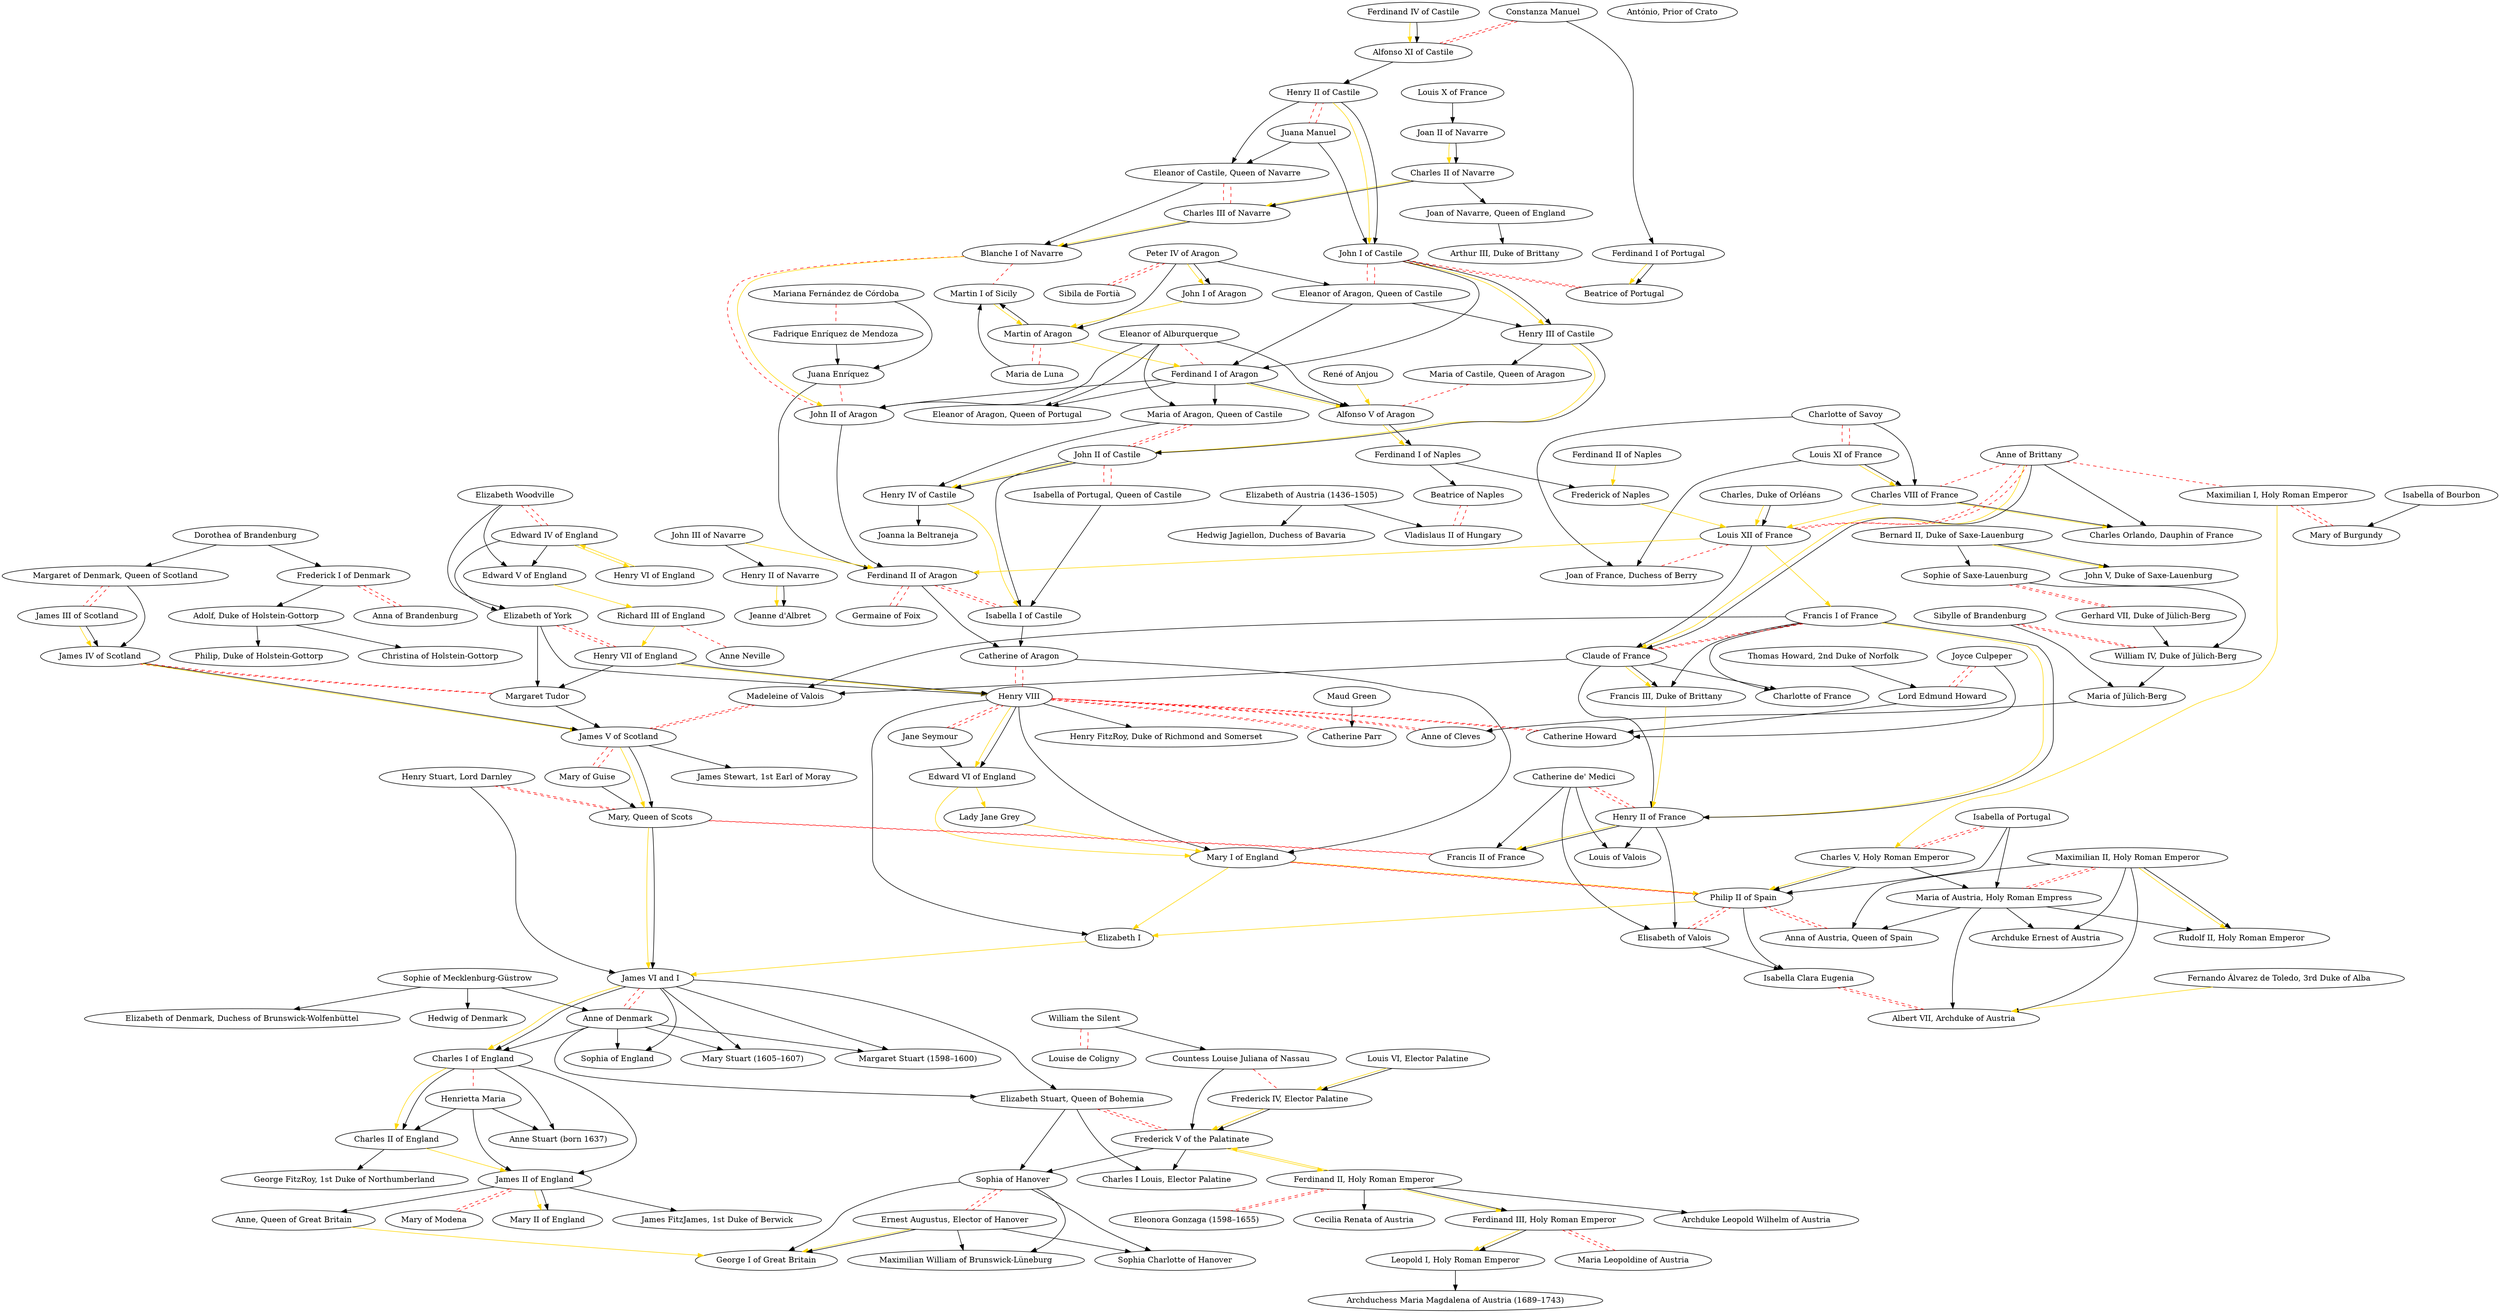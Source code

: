// The Round Table
digraph {
	"/wiki/Mary_I_of_England" [label="Mary I of England"]
	"/wiki/Elizabeth_I" [label="Elizabeth I"]
	"/wiki/John_II_of_Aragon" [label="John II of Aragon"]
	"/wiki/Henry_VIII" [label="Henry VIII"]
	"/wiki/Maria_of_Jülich-Berg" [label="Maria of Jülich-Berg"]
	"/wiki/Edward_VI_of_England" [label="Edward VI of England"]
	"/wiki/Joanna_la_Beltraneja" [label="Joanna la Beltraneja"]
	"/wiki/Sibylle_of_Brandenburg" [label="Sibylle of Brandenburg"]
	"/wiki/Sophie_of_Saxe-Lauenburg" [label="Sophie of Saxe-Lauenburg"]
	"/wiki/Charles_II_of_Navarre" [label="Charles II of Navarre"]
	"/wiki/Charles_VIII_of_France" [label="Charles VIII of France"]
	"/wiki/Mariana_Fernández_de_Córdoba" [label="Mariana Fernández de Córdoba"]
	"/wiki/Isabella_of_Portugal,_Queen_of_Castile" [label="Isabella of Portugal, Queen of Castile"]
	"/wiki/Ernest_Augustus,_Elector_of_Hanover" [label="Ernest Augustus, Elector of Hanover"]
	"/wiki/Elizabeth_Stuart,_Queen_of_Bohemia" [label="Elizabeth Stuart, Queen of Bohemia"]
	"/wiki/Martin_I_of_Sicily" [label="Martin I of Sicily"]
	"/wiki/Maximilian_II,_Holy_Roman_Emperor" [label="Maximilian II, Holy Roman Emperor"]
	"/wiki/Charles,_Duke_of_Orléans" [label="Charles, Duke of Orléans"]
	"/wiki/Elizabeth_Woodville" [label="Elizabeth Woodville"]
	"/wiki/Frederick_IV,_Elector_Palatine" [label="Frederick IV, Elector Palatine"]
	"/wiki/Germaine_of_Foix" [label="Germaine of Foix"]
	"/wiki/Henrietta_Maria" [label="Henrietta Maria"]
	"/wiki/Christina_of_Holstein-Gottorp" [label="Christina of Holstein-Gottorp"]
	"/wiki/Mary_II_of_England" [label="Mary II of England"]
	"/wiki/Constanza_Manuel" [label="Constanza Manuel"]
	"/wiki/Isabella_I_of_Castile" [label="Isabella I of Castile"]
	"/wiki/Dorothea_of_Brandenburg" [label="Dorothea of Brandenburg"]
	"/wiki/Gerhard_VII,_Duke_of_Jülich-Berg" [label="Gerhard VII, Duke of Jülich-Berg"]
	"/wiki/Charles_I_Louis,_Elector_Palatine" [label="Charles I Louis, Elector Palatine"]
	"/wiki/Charles_II_of_England" [label="Charles II of England"]
	"/wiki/Louis_VI,_Elector_Palatine" [label="Louis VI, Elector Palatine"]
	"/wiki/Charlotte_of_France" [label="Charlotte of France"]
	"/wiki/Thomas_Howard,_2nd_Duke_of_Norfolk" [label="Thomas Howard, 2nd Duke of Norfolk"]
	"/wiki/Catherine_Howard" [label="Catherine Howard"]
	"/wiki/Isabella_of_Portugal" [label="Isabella of Portugal"]
	"/wiki/John_I_of_Aragon" [label="John I of Aragon"]
	"/wiki/Joyce_Culpeper" [label="Joyce Culpeper"]
	"/wiki/Edward_V_of_England" [label="Edward V of England"]
	"/wiki/Cecilia_Renata_of_Austria" [label="Cecilia Renata of Austria"]
	"/wiki/Juana_Manuel" [label="Juana Manuel"]
	"/wiki/James_IV_of_Scotland" [label="James IV of Scotland"]
	"/wiki/George_FitzRoy,_1st_Duke_of_Northumberland" [label="George FitzRoy, 1st Duke of Northumberland"]
	"/wiki/James_VI_and_I" [label="James VI and I"]
	"/wiki/Philip,_Duke_of_Holstein-Gottorp" [label="Philip, Duke of Holstein-Gottorp"]
	"/wiki/Catherine_de'_Medici" [label="Catherine de' Medici"]
	"/wiki/Francis_I_of_France" [label="Francis I of France"]
	"/wiki/Countess_Louise_Juliana_of_Nassau" [label="Countess Louise Juliana of Nassau"]
	"/wiki/Henry_III_of_Castile" [label="Henry III of Castile"]
	"/wiki/Charles_Orlando,_Dauphin_of_France" [label="Charles Orlando, Dauphin of France"]
	"/wiki/George_I_of_Great_Britain" [label="George I of Great Britain"]
	"/wiki/Anne_of_Brittany" [label="Anne of Brittany"]
	"/wiki/Charlotte_of_Savoy" [label="Charlotte of Savoy"]
	"/wiki/Mary_of_Modena" [label="Mary of Modena"]
	"/wiki/Isabella_of_Bourbon" [label="Isabella of Bourbon"]
	"/wiki/William_the_Silent" [label="William the Silent"]
	"/wiki/René_of_Anjou" [label="René of Anjou"]
	"/wiki/Elizabeth_of_York" [label="Elizabeth of York"]
	"/wiki/Catherine_of_Aragon" [label="Catherine of Aragon"]
	"/wiki/James_FitzJames,_1st_Duke_of_Berwick" [label="James FitzJames, 1st Duke of Berwick"]
	"/wiki/Leopold_I,_Holy_Roman_Emperor" [label="Leopold I, Holy Roman Emperor"]
	"/wiki/Jeanne_d'Albret" [label="Jeanne d'Albret"]
	"/wiki/Hedwig_Jagiellon,_Duchess_of_Bavaria" [label="Hedwig Jagiellon, Duchess of Bavaria"]
	"/wiki/Sophia_of_England" [label="Sophia of England"]
	"/wiki/Elizabeth_of_Denmark,_Duchess_of_Brunswick-Wolfenbüttel" [label="Elizabeth of Denmark, Duchess of Brunswick-Wolfenbüttel"]
	"/wiki/Henry_IV_of_Castile" [label="Henry IV of Castile"]
	"/wiki/Edward_IV_of_England" [label="Edward IV of England"]
	"/wiki/James_II_of_England" [label="James II of England"]
	"/wiki/John_I_of_Castile" [label="John I of Castile"]
	"/wiki/Albert_VII,_Archduke_of_Austria" [label="Albert VII, Archduke of Austria"]
	"/wiki/Joan_II_of_Navarre" [label="Joan II of Navarre"]
	"/wiki/Frederick_I_of_Denmark" [label="Frederick I of Denmark"]
	"/wiki/Henry_FitzRoy,_Duke_of_Richmond_and_Somerset" [label="Henry FitzRoy, Duke of Richmond and Somerset"]
	"/wiki/Eleanor_of_Aragon,_Queen_of_Castile" [label="Eleanor of Aragon, Queen of Castile"]
	"/wiki/Anne_Neville" [label="Anne Neville"]
	"/wiki/Anne_of_Cleves" [label="Anne of Cleves"]
	"/wiki/Maximilian_William_of_Brunswick-Lüneburg" [label="Maximilian William of Brunswick-Lüneburg"]
	"/wiki/Maximilian_I,_Holy_Roman_Emperor" [label="Maximilian I, Holy Roman Emperor"]
	"/wiki/Henry_Stuart,_Lord_Darnley" [label="Henry Stuart, Lord Darnley"]
	"/wiki/Sophia_Charlotte_of_Hanover" [label="Sophia Charlotte of Hanover"]
	"/wiki/Sophie_of_Mecklenburg-Güstrow" [label="Sophie of Mecklenburg-Güstrow"]
	"/wiki/John_II_of_Castile" [label="John II of Castile"]
	"/wiki/Maria_of_Aragon,_Queen_of_Castile" [label="Maria of Aragon, Queen of Castile"]
	"/wiki/Louis_of_Valois" [label="Louis of Valois"]
	"/wiki/Archduke_Ernest_of_Austria" [label="Archduke Ernest of Austria"]
	"/wiki/Eleanor_of_Aragon,_Queen_of_Portugal" [label="Eleanor of Aragon, Queen of Portugal"]
	"/wiki/Joan_of_Navarre,_Queen_of_England" [label="Joan of Navarre, Queen of England"]
	"/wiki/Isabella_Clara_Eugenia" [label="Isabella Clara Eugenia"]
	"/wiki/Charles_V,_Holy_Roman_Emperor" [label="Charles V, Holy Roman Emperor"]
	"/wiki/Henry_II_of_France" [label="Henry II of France"]
	"/wiki/Juana_Enríquez" [label="Juana Enríquez"]
	"/wiki/Frederick_V_of_the_Palatinate" [label="Frederick V of the Palatinate"]
	"/wiki/James_Stewart,_1st_Earl_of_Moray" [label="James Stewart, 1st Earl of Moray"]
	"/wiki/Charles_III_of_Navarre" [label="Charles III of Navarre"]
	"/wiki/Mary_Stuart_(1605–1607)" [label="Mary Stuart (1605–1607)"]
	"/wiki/John_V,_Duke_of_Saxe-Lauenburg" [label="John V, Duke of Saxe-Lauenburg"]
	"/wiki/Bernard_II,_Duke_of_Saxe-Lauenburg" [label="Bernard II, Duke of Saxe-Lauenburg"]
	"/wiki/Madeleine_of_Valois" [label="Madeleine of Valois"]
	"/wiki/Catherine_Parr" [label="Catherine Parr"]
	"/wiki/Alfonso_V_of_Aragon" [label="Alfonso V of Aragon"]
	"/wiki/Martin_of_Aragon" [label="Martin of Aragon"]
	"/wiki/Margaret_Tudor" [label="Margaret Tudor"]
	"/wiki/Francis_II_of_France" [label="Francis II of France"]
	"/wiki/Elizabeth_of_Austria_(1436–1505)" [label="Elizabeth of Austria (1436–1505)"]
	"/wiki/Maria_of_Austria,_Holy_Roman_Empress" [label="Maria of Austria, Holy Roman Empress"]
	"/wiki/Frederick_of_Naples" [label="Frederick of Naples"]
	"/wiki/Ferdinand_II_of_Aragon" [label="Ferdinand II of Aragon"]
	"/wiki/Ferdinand_I_of_Naples" [label="Ferdinand I of Naples"]
	"/wiki/Mary,_Queen_of_Scots" [label="Mary, Queen of Scots"]
	"/wiki/Henry_VII_of_England" [label="Henry VII of England"]
	"/wiki/Blanche_I_of_Navarre" [label="Blanche I of Navarre"]
	"/wiki/António,_Prior_of_Crato" [label="António, Prior of Crato"]
	"/wiki/Mary_of_Burgundy" [label="Mary of Burgundy"]
	"/wiki/Maria_de_Luna" [label="Maria de Luna"]
	"/wiki/Fernando_Álvarez_de_Toledo,_3rd_Duke_of_Alba" [label="Fernando Álvarez de Toledo, 3rd Duke of Alba"]
	"/wiki/Margaret_of_Denmark,_Queen_of_Scotland" [label="Margaret of Denmark, Queen of Scotland"]
	"/wiki/Beatrice_of_Naples" [label="Beatrice of Naples"]
	"/wiki/Eleanor_of_Castile,_Queen_of_Navarre" [label="Eleanor of Castile, Queen of Navarre"]
	"/wiki/Peter_IV_of_Aragon" [label="Peter IV of Aragon"]
	"/wiki/Jane_Seymour" [label="Jane Seymour"]
	"/wiki/Alfonso_XI_of_Castile" [label="Alfonso XI of Castile"]
	"/wiki/Anne_Stuart_(born_1637)" [label="Anne Stuart (born 1637)"]
	"/wiki/Louis_XI_of_France" [label="Louis XI of France"]
	"/wiki/Ferdinand_III,_Holy_Roman_Emperor" [label="Ferdinand III, Holy Roman Emperor"]
	"/wiki/Henry_II_of_Navarre" [label="Henry II of Navarre"]
	"/wiki/Beatrice_of_Portugal" [label="Beatrice of Portugal"]
	"/wiki/Anne,_Queen_of_Great_Britain" [label="Anne, Queen of Great Britain"]
	"/wiki/Adolf,_Duke_of_Holstein-Gottorp" [label="Adolf, Duke of Holstein-Gottorp"]
	"/wiki/Maria_of_Castile,_Queen_of_Aragon" [label="Maria of Castile, Queen of Aragon"]
	"/wiki/Margaret_Stuart_(1598–1600)" [label="Margaret Stuart (1598–1600)"]
	"/wiki/Arthur_III,_Duke_of_Brittany" [label="Arthur III, Duke of Brittany"]
	"/wiki/Charles_I_of_England" [label="Charles I of England"]
	"/wiki/Eleonora_Gonzaga_(1598–1655)" [label="Eleonora Gonzaga (1598–1655)"]
	"/wiki/Hedwig_of_Denmark" [label="Hedwig of Denmark"]
	"/wiki/Elisabeth_of_Valois" [label="Elisabeth of Valois"]
	"/wiki/Richard_III_of_England" [label="Richard III of England"]
	"/wiki/Henry_VI_of_England" [label="Henry VI of England"]
	"/wiki/Anna_of_Austria,_Queen_of_Spain" [label="Anna of Austria, Queen of Spain"]
	"/wiki/Archduke_Leopold_Wilhelm_of_Austria" [label="Archduke Leopold Wilhelm of Austria"]
	"/wiki/Philip_II_of_Spain" [label="Philip II of Spain"]
	"/wiki/Anna_of_Brandenburg" [label="Anna of Brandenburg"]
	"/wiki/Sibila_de_Fortià" [label="Sibila de Fortià"]
	"/wiki/Louis_XII_of_France" [label="Louis XII of France"]
	"/wiki/Ferdinand_IV_of_Castile" [label="Ferdinand IV of Castile"]
	"/wiki/Ferdinand_I_of_Portugal" [label="Ferdinand I of Portugal"]
	"/wiki/Maria_Leopoldine_of_Austria" [label="Maria Leopoldine of Austria"]
	"/wiki/Archduchess_Maria_Magdalena_of_Austria_(1689–1743)" [label="Archduchess Maria Magdalena of Austria (1689–1743)"]
	"/wiki/Louise_de_Coligny" [label="Louise de Coligny"]
	"/wiki/Rudolf_II,_Holy_Roman_Emperor" [label="Rudolf II, Holy Roman Emperor"]
	"/wiki/Maud_Green" [label="Maud Green"]
	"/wiki/Joan_of_France,_Duchess_of_Berry" [label="Joan of France, Duchess of Berry"]
	"/wiki/Ferdinand_I_of_Aragon" [label="Ferdinand I of Aragon"]
	"/wiki/Lord_Edmund_Howard" [label="Lord Edmund Howard"]
	"/wiki/James_V_of_Scotland" [label="James V of Scotland"]
	"/wiki/Mary_of_Guise" [label="Mary of Guise"]
	"/wiki/Ferdinand_II_of_Naples" [label="Ferdinand II of Naples"]
	"/wiki/Lady_Jane_Grey" [label="Lady Jane Grey"]
	"/wiki/James_III_of_Scotland" [label="James III of Scotland"]
	"/wiki/Henry_II_of_Castile" [label="Henry II of Castile"]
	"/wiki/William_IV,_Duke_of_Jülich-Berg" [label="William IV, Duke of Jülich-Berg"]
	"/wiki/Louis_X_of_France" [label="Louis X of France"]
	"/wiki/Sophia_of_Hanover" [label="Sophia of Hanover"]
	"/wiki/Anne_of_Denmark" [label="Anne of Denmark"]
	"/wiki/Claude_of_France" [label="Claude of France"]
	"/wiki/Ferdinand_II,_Holy_Roman_Emperor" [label="Ferdinand II, Holy Roman Emperor"]
	"/wiki/Eleanor_of_Alburquerque" [label="Eleanor of Alburquerque"]
	"/wiki/Vladislaus_II_of_Hungary" [label="Vladislaus II of Hungary"]
	"/wiki/Fadrique_Enríquez_de_Mendoza" [label="Fadrique Enríquez de Mendoza"]
	"/wiki/Francis_III,_Duke_of_Brittany" [label="Francis III, Duke of Brittany"]
	"/wiki/John_III_of_Navarre" [label="John III of Navarre"]
	"/wiki/Francis_II_of_France" -> "/wiki/Mary,_Queen_of_Scots" [arrowhead=none color=red style=dashed]
	"/wiki/Beatrice_of_Naples" -> "/wiki/Vladislaus_II_of_Hungary" [arrowhead=none color=red style=dashed]
	"/wiki/Isabella_of_Portugal" -> "/wiki/Charles_V,_Holy_Roman_Emperor" [arrowhead=none color=red style=dashed]
	"/wiki/Isabella_Clara_Eugenia" -> "/wiki/Albert_VII,_Archduke_of_Austria" [arrowhead=none color=red style=dashed]
	"/wiki/James_V_of_Scotland" -> "/wiki/Madeleine_of_Valois" [arrowhead=none color=red style=dashed]
	"/wiki/Elizabeth_of_York" -> "/wiki/Henry_VII_of_England" [arrowhead=none color=red style=dashed]
	"/wiki/Louis_XI_of_France" -> "/wiki/Charlotte_of_Savoy" [arrowhead=none color=red style=dashed]
	"/wiki/Mary_of_Burgundy" -> "/wiki/Maximilian_I,_Holy_Roman_Emperor" [arrowhead=none color=red style=dashed]
	"/wiki/Sophia_of_Hanover" -> "/wiki/Ernest_Augustus,_Elector_of_Hanover" [arrowhead=none color=red style=dashed]
	"/wiki/James_VI_and_I" -> "/wiki/Anne_of_Denmark" [arrowhead=none color=red style=dashed]
	"/wiki/Henry_VIII" -> "/wiki/Catherine_Parr" [arrowhead=none color=red style=dashed]
	"/wiki/John_I_of_Castile" -> "/wiki/Eleanor_of_Aragon,_Queen_of_Castile" [arrowhead=none color=red style=dashed]
	"/wiki/Maria_de_Luna" -> "/wiki/Martin_of_Aragon" [arrowhead=none color=red style=dashed]
	"/wiki/Catherine_of_Aragon" -> "/wiki/Henry_VIII" [arrowhead=none color=red style=dashed]
	"/wiki/Joyce_Culpeper" -> "/wiki/Lord_Edmund_Howard" [arrowhead=none color=red style=dashed]
	"/wiki/Richard_III_of_England" -> "/wiki/Anne_Neville" [arrowhead=none color=red style=dashed]
	"/wiki/Henry_II_of_France" -> "/wiki/Catherine_de'_Medici" [arrowhead=none color=red style=dashed]
	"/wiki/Anne_of_Denmark" -> "/wiki/James_VI_and_I" [arrowhead=none color=red style=dashed]
	"/wiki/Henry_VIII" -> "/wiki/Catherine_Howard" [arrowhead=none color=red style=dashed]
	"/wiki/Sibylle_of_Brandenburg" -> "/wiki/William_IV,_Duke_of_Jülich-Berg" [arrowhead=none color=red style=dashed]
	"/wiki/Claude_of_France" -> "/wiki/Francis_I_of_France" [arrowhead=none color=red style=dashed]
	"/wiki/Louis_XII_of_France" -> "/wiki/Joan_of_France,_Duchess_of_Berry" [arrowhead=none color=red style=dashed]
	"/wiki/Eleanor_of_Alburquerque" -> "/wiki/Ferdinand_I_of_Aragon" [arrowhead=none color=red style=dashed]
	"/wiki/Juana_Enríquez" -> "/wiki/John_II_of_Aragon" [arrowhead=none color=red style=dashed]
	"/wiki/Frederick_I_of_Denmark" -> "/wiki/Anna_of_Brandenburg" [arrowhead=none color=red style=dashed]
	"/wiki/Sibila_de_Fortià" -> "/wiki/Peter_IV_of_Aragon" [arrowhead=none color=red style=dashed]
	"/wiki/Maria_of_Austria,_Holy_Roman_Empress" -> "/wiki/Maximilian_II,_Holy_Roman_Emperor" [arrowhead=none color=red style=dashed]
	"/wiki/Elizabeth_Stuart,_Queen_of_Bohemia" -> "/wiki/Frederick_V_of_the_Palatinate" [arrowhead=none color=red style=dashed]
	"/wiki/Frederick_V_of_the_Palatinate" -> "/wiki/Elizabeth_Stuart,_Queen_of_Bohemia" [arrowhead=none color=red style=dashed]
	"/wiki/Isabella_I_of_Castile" -> "/wiki/Ferdinand_II_of_Aragon" [arrowhead=none color=red style=dashed]
	"/wiki/James_III_of_Scotland" -> "/wiki/Margaret_of_Denmark,_Queen_of_Scotland" [arrowhead=none color=red style=dashed]
	"/wiki/James_II_of_England" -> "/wiki/Mary_of_Modena" [arrowhead=none color=red style=dashed]
	"/wiki/Anne_of_Cleves" -> "/wiki/Henry_VIII" [arrowhead=none color=red style=dashed]
	"/wiki/Martin_of_Aragon" -> "/wiki/Maria_de_Luna" [arrowhead=none color=red style=dashed]
	"/wiki/Philip_II_of_Spain" -> "/wiki/Elisabeth_of_Valois" [arrowhead=none color=red style=dashed]
	"/wiki/Anna_of_Brandenburg" -> "/wiki/Frederick_I_of_Denmark" [arrowhead=none color=red style=dashed]
	"/wiki/Henry_VIII" -> "/wiki/Anne_of_Cleves" [arrowhead=none color=red style=dashed]
	"/wiki/Mary,_Queen_of_Scots" -> "/wiki/Henry_Stuart,_Lord_Darnley" [arrowhead=none color=red style=dashed]
	"/wiki/Beatrice_of_Portugal" -> "/wiki/John_I_of_Castile" [arrowhead=none color=red style=dashed]
	"/wiki/Ferdinand_II,_Holy_Roman_Emperor" -> "/wiki/Eleonora_Gonzaga_(1598–1655)" [arrowhead=none color=red style=dashed]
	"/wiki/Catherine_Parr" -> "/wiki/Henry_VIII" [arrowhead=none color=red style=dashed]
	"/wiki/Francis_I_of_France" -> "/wiki/Claude_of_France" [arrowhead=none color=red style=dashed]
	"/wiki/Philip_II_of_Spain" -> "/wiki/Mary_I_of_England" [arrowhead=none color=red style=dashed]
	"/wiki/Anne_of_Brittany" -> "/wiki/Maximilian_I,_Holy_Roman_Emperor" [arrowhead=none color=red style=dashed]
	"/wiki/William_the_Silent" -> "/wiki/Louise_de_Coligny" [arrowhead=none color=red style=dashed]
	"/wiki/Mary_I_of_England" -> "/wiki/Philip_II_of_Spain" [arrowhead=none color=red style=dashed]
	"/wiki/Elisabeth_of_Valois" -> "/wiki/Philip_II_of_Spain" [arrowhead=none color=red style=dashed]
	"/wiki/James_IV_of_Scotland" -> "/wiki/Margaret_Tudor" [arrowhead=none color=red style=dashed]
	"/wiki/Lord_Edmund_Howard" -> "/wiki/Joyce_Culpeper" [arrowhead=none color=red style=dashed]
	"/wiki/Maria_of_Aragon,_Queen_of_Castile" -> "/wiki/John_II_of_Castile" [arrowhead=none color=red style=dashed]
	"/wiki/Margaret_of_Denmark,_Queen_of_Scotland" -> "/wiki/James_III_of_Scotland" [arrowhead=none color=red style=dashed]
	"/wiki/Henry_II_of_Castile" -> "/wiki/Juana_Manuel" [arrowhead=none color=red style=dashed]
	"/wiki/Charles_V,_Holy_Roman_Emperor" -> "/wiki/Isabella_of_Portugal" [arrowhead=none color=red style=dashed]
	"/wiki/Philip_II_of_Spain" -> "/wiki/Anna_of_Austria,_Queen_of_Spain" [arrowhead=none color=red style=dashed]
	"/wiki/Louis_XII_of_France" -> "/wiki/Anne_of_Brittany" [arrowhead=none color=red style=dashed]
	"/wiki/Eleanor_of_Aragon,_Queen_of_Castile" -> "/wiki/John_I_of_Castile" [arrowhead=none color=red style=dashed]
	"/wiki/William_IV,_Duke_of_Jülich-Berg" -> "/wiki/Sibylle_of_Brandenburg" [arrowhead=none color=red style=dashed]
	"/wiki/John_II_of_Castile" -> "/wiki/Isabella_of_Portugal,_Queen_of_Castile" [arrowhead=none color=red style=dashed]
	"/wiki/Maximilian_II,_Holy_Roman_Emperor" -> "/wiki/Maria_of_Austria,_Holy_Roman_Empress" [arrowhead=none color=red style=dashed]
	"/wiki/Charles_III_of_Navarre" -> "/wiki/Eleanor_of_Castile,_Queen_of_Navarre" [arrowhead=none color=red style=dashed]
	"/wiki/Ferdinand_II_of_Aragon" -> "/wiki/Germaine_of_Foix" [arrowhead=none color=red style=dashed]
	"/wiki/John_I_of_Castile" -> "/wiki/Beatrice_of_Portugal" [arrowhead=none color=red style=dashed]
	"/wiki/Catherine_Howard" -> "/wiki/Henry_VIII" [arrowhead=none color=red style=dashed]
	"/wiki/John_II_of_Castile" -> "/wiki/Maria_of_Aragon,_Queen_of_Castile" [arrowhead=none color=red style=dashed]
	"/wiki/Blanche_I_of_Navarre" -> "/wiki/John_II_of_Aragon" [arrowhead=none color=red style=dashed]
	"/wiki/Vladislaus_II_of_Hungary" -> "/wiki/Beatrice_of_Naples" [arrowhead=none color=red style=dashed]
	"/wiki/Henry_VII_of_England" -> "/wiki/Elizabeth_of_York" [arrowhead=none color=red style=dashed]
	"/wiki/Catherine_de'_Medici" -> "/wiki/Henry_II_of_France" [arrowhead=none color=red style=dashed]
	"/wiki/Constanza_Manuel" -> "/wiki/Alfonso_XI_of_Castile" [arrowhead=none color=red style=dashed]
	"/wiki/Mary_of_Modena" -> "/wiki/James_II_of_England" [arrowhead=none color=red style=dashed]
	"/wiki/Maximilian_I,_Holy_Roman_Emperor" -> "/wiki/Mary_of_Burgundy" [arrowhead=none color=red style=dashed]
	"/wiki/Mariana_Fernández_de_Córdoba" -> "/wiki/Fadrique_Enríquez_de_Mendoza" [arrowhead=none color=red style=dashed]
	"/wiki/Maria_Leopoldine_of_Austria" -> "/wiki/Ferdinand_III,_Holy_Roman_Emperor" [arrowhead=none color=red style=dashed]
	"/wiki/Isabella_of_Portugal,_Queen_of_Castile" -> "/wiki/John_II_of_Castile" [arrowhead=none color=red style=dashed]
	"/wiki/Ferdinand_III,_Holy_Roman_Emperor" -> "/wiki/Maria_Leopoldine_of_Austria" [arrowhead=none color=red style=dashed]
	"/wiki/Ferdinand_II_of_Aragon" -> "/wiki/Isabella_I_of_Castile" [arrowhead=none color=red style=dashed]
	"/wiki/Maria_of_Castile,_Queen_of_Aragon" -> "/wiki/Alfonso_V_of_Aragon" [arrowhead=none color=red style=dashed]
	"/wiki/Ernest_Augustus,_Elector_of_Hanover" -> "/wiki/Sophia_of_Hanover" [arrowhead=none color=red style=dashed]
	"/wiki/Eleonora_Gonzaga_(1598–1655)" -> "/wiki/Ferdinand_II,_Holy_Roman_Emperor" [arrowhead=none color=red style=dashed]
	"/wiki/Alfonso_XI_of_Castile" -> "/wiki/Constanza_Manuel" [arrowhead=none color=red style=dashed]
	"/wiki/Anna_of_Austria,_Queen_of_Spain" -> "/wiki/Philip_II_of_Spain" [arrowhead=none color=red style=dashed]
	"/wiki/Margaret_Tudor" -> "/wiki/James_IV_of_Scotland" [arrowhead=none color=red style=dashed]
	"/wiki/Countess_Louise_Juliana_of_Nassau" -> "/wiki/Frederick_IV,_Elector_Palatine" [arrowhead=none color=red style=dashed]
	"/wiki/James_V_of_Scotland" -> "/wiki/Mary_of_Guise" [arrowhead=none color=red style=dashed]
	"/wiki/Elizabeth_Woodville" -> "/wiki/Edward_IV_of_England" [arrowhead=none color=red style=dashed]
	"/wiki/Edward_IV_of_England" -> "/wiki/Elizabeth_Woodville" [arrowhead=none color=red style=dashed]
	"/wiki/Madeleine_of_Valois" -> "/wiki/James_V_of_Scotland" [arrowhead=none color=red style=dashed]
	"/wiki/Mary_of_Guise" -> "/wiki/James_V_of_Scotland" [arrowhead=none color=red style=dashed]
	"/wiki/Sophie_of_Saxe-Lauenburg" -> "/wiki/Gerhard_VII,_Duke_of_Jülich-Berg" [arrowhead=none color=red style=dashed]
	"/wiki/Charles_I_of_England" -> "/wiki/Henrietta_Maria" [arrowhead=none color=red style=dashed]
	"/wiki/Charlotte_of_Savoy" -> "/wiki/Louis_XI_of_France" [arrowhead=none color=red style=dashed]
	"/wiki/Germaine_of_Foix" -> "/wiki/Ferdinand_II_of_Aragon" [arrowhead=none color=red style=dashed]
	"/wiki/Blanche_I_of_Navarre" -> "/wiki/Martin_I_of_Sicily" [arrowhead=none color=red style=dashed]
	"/wiki/Mary,_Queen_of_Scots" -> "/wiki/Francis_II_of_France" [arrowhead=none color=red style=dashed]
	"/wiki/Peter_IV_of_Aragon" -> "/wiki/Sibila_de_Fortià" [arrowhead=none color=red style=dashed]
	"/wiki/Albert_VII,_Archduke_of_Austria" -> "/wiki/Isabella_Clara_Eugenia" [arrowhead=none color=red style=dashed]
	"/wiki/Jane_Seymour" -> "/wiki/Henry_VIII" [arrowhead=none color=red style=dashed]
	"/wiki/Juana_Manuel" -> "/wiki/Henry_II_of_Castile" [arrowhead=none color=red style=dashed]
	"/wiki/Henry_VIII" -> "/wiki/Catherine_of_Aragon" [arrowhead=none color=red style=dashed]
	"/wiki/Anne_of_Brittany" -> "/wiki/Charles_VIII_of_France" [arrowhead=none color=red style=dashed]
	"/wiki/Louise_de_Coligny" -> "/wiki/William_the_Silent" [arrowhead=none color=red style=dashed]
	"/wiki/Gerhard_VII,_Duke_of_Jülich-Berg" -> "/wiki/Sophie_of_Saxe-Lauenburg" [arrowhead=none color=red style=dashed]
	"/wiki/Henry_Stuart,_Lord_Darnley" -> "/wiki/Mary,_Queen_of_Scots" [arrowhead=none color=red style=dashed]
	"/wiki/Eleanor_of_Castile,_Queen_of_Navarre" -> "/wiki/Charles_III_of_Navarre" [arrowhead=none color=red style=dashed]
	"/wiki/Anne_of_Brittany" -> "/wiki/Louis_XII_of_France" [arrowhead=none color=red style=dashed]
	"/wiki/Henry_VIII" -> "/wiki/Jane_Seymour" [arrowhead=none color=red style=dashed]
	"/wiki/Joan_II_of_Navarre" -> "/wiki/Charles_II_of_Navarre" [color=gold]
	"/wiki/Ferdinand_I_of_Portugal" -> "/wiki/Beatrice_of_Portugal" [color=gold]
	"/wiki/Charles,_Duke_of_Orléans" -> "/wiki/Louis_XII_of_France" [color=gold]
	"/wiki/Louis_XII_of_France" -> "/wiki/Ferdinand_II_of_Aragon" [color=gold]
	"/wiki/Fernando_Álvarez_de_Toledo,_3rd_Duke_of_Alba" -> "/wiki/Albert_VII,_Archduke_of_Austria" [color=gold]
	"/wiki/Alfonso_V_of_Aragon" -> "/wiki/Ferdinand_I_of_Naples" [color=gold]
	"/wiki/Elizabeth_I" -> "/wiki/James_VI_and_I" [color=gold]
	"/wiki/Ferdinand_III,_Holy_Roman_Emperor" -> "/wiki/Leopold_I,_Holy_Roman_Emperor" [color=gold]
	"/wiki/Henry_II_of_Navarre" -> "/wiki/Jeanne_d'Albret" [color=gold]
	"/wiki/Bernard_II,_Duke_of_Saxe-Lauenburg" -> "/wiki/John_V,_Duke_of_Saxe-Lauenburg" [color=gold]
	"/wiki/Ferdinand_I_of_Aragon" -> "/wiki/Alfonso_V_of_Aragon" [color=gold]
	"/wiki/Blanche_I_of_Navarre" -> "/wiki/John_II_of_Aragon" [color=gold]
	"/wiki/Charles_III_of_Navarre" -> "/wiki/Blanche_I_of_Navarre" [color=gold]
	"/wiki/Henry_VIII" -> "/wiki/Edward_VI_of_England" [color=gold]
	"/wiki/John_I_of_Aragon" -> "/wiki/Martin_of_Aragon" [color=gold]
	"/wiki/Henry_III_of_Castile" -> "/wiki/John_II_of_Castile" [color=gold]
	"/wiki/Martin_I_of_Sicily" -> "/wiki/Martin_of_Aragon" [color=gold]
	"/wiki/Edward_VI_of_England" -> "/wiki/Lady_Jane_Grey" [color=gold]
	"/wiki/James_II_of_England" -> "/wiki/Mary_II_of_England" [color=gold]
	"/wiki/James_III_of_Scotland" -> "/wiki/James_IV_of_Scotland" [color=gold]
	"/wiki/Frederick_V_of_the_Palatinate" -> "/wiki/Ferdinand_II,_Holy_Roman_Emperor" [color=gold]
	"/wiki/Ferdinand_II,_Holy_Roman_Emperor" -> "/wiki/Ferdinand_III,_Holy_Roman_Emperor" [color=gold]
	"/wiki/Charles_II_of_Navarre" -> "/wiki/Charles_III_of_Navarre" [color=gold]
	"/wiki/Edward_IV_of_England" -> "/wiki/Henry_VI_of_England" [color=gold]
	"/wiki/John_III_of_Navarre" -> "/wiki/Ferdinand_II_of_Aragon" [color=gold]
	"/wiki/Anne_of_Brittany" -> "/wiki/Claude_of_France" [color=gold]
	"/wiki/Maximilian_II,_Holy_Roman_Emperor" -> "/wiki/Rudolf_II,_Holy_Roman_Emperor" [color=gold]
	"/wiki/Ferdinand_IV_of_Castile" -> "/wiki/Alfonso_XI_of_Castile" [color=gold]
	"/wiki/Francis_III,_Duke_of_Brittany" -> "/wiki/Henry_II_of_France" [color=gold]
	"/wiki/Ernest_Augustus,_Elector_of_Hanover" -> "/wiki/George_I_of_Great_Britain" [color=gold]
	"/wiki/Charles_I_of_England" -> "/wiki/Charles_II_of_England" [color=gold]
	"/wiki/James_IV_of_Scotland" -> "/wiki/James_V_of_Scotland" [color=gold]
	"/wiki/John_I_of_Castile" -> "/wiki/Henry_III_of_Castile" [color=gold]
	"/wiki/René_of_Anjou" -> "/wiki/Alfonso_V_of_Aragon" [color=gold]
	"/wiki/Martin_of_Aragon" -> "/wiki/Ferdinand_I_of_Aragon" [color=gold]
	"/wiki/James_V_of_Scotland" -> "/wiki/Mary,_Queen_of_Scots" [color=gold]
	"/wiki/Philip_II_of_Spain" -> "/wiki/Elizabeth_I" [color=gold]
	"/wiki/Francis_I_of_France" -> "/wiki/Henry_II_of_France" [color=gold]
	"/wiki/Edward_VI_of_England" -> "/wiki/Mary_I_of_England" [color=gold]
	"/wiki/Claude_of_France" -> "/wiki/Francis_III,_Duke_of_Brittany" [color=gold]
	"/wiki/Henry_VI_of_England" -> "/wiki/Edward_IV_of_England" [color=gold]
	"/wiki/Louis_VI,_Elector_Palatine" -> "/wiki/Frederick_IV,_Elector_Palatine" [color=gold]
	"/wiki/Lady_Jane_Grey" -> "/wiki/Mary_I_of_England" [color=gold]
	"/wiki/Charles_V,_Holy_Roman_Emperor" -> "/wiki/Philip_II_of_Spain" [color=gold]
	"/wiki/Ferdinand_II,_Holy_Roman_Emperor" -> "/wiki/Frederick_V_of_the_Palatinate" [color=gold]
	"/wiki/Charles_VIII_of_France" -> "/wiki/Louis_XII_of_France" [color=gold]
	"/wiki/Henry_II_of_Castile" -> "/wiki/John_I_of_Castile" [color=gold]
	"/wiki/Henry_IV_of_Castile" -> "/wiki/Isabella_I_of_Castile" [color=gold]
	"/wiki/Ferdinand_II_of_Naples" -> "/wiki/Frederick_of_Naples" [color=gold]
	"/wiki/Edward_V_of_England" -> "/wiki/Richard_III_of_England" [color=gold]
	"/wiki/Louis_XII_of_France" -> "/wiki/Francis_I_of_France" [color=gold]
	"/wiki/Anne,_Queen_of_Great_Britain" -> "/wiki/George_I_of_Great_Britain" [color=gold]
	"/wiki/Henry_VII_of_England" -> "/wiki/Henry_VIII" [color=gold]
	"/wiki/Peter_IV_of_Aragon" -> "/wiki/John_I_of_Aragon" [color=gold]
	"/wiki/Mary,_Queen_of_Scots" -> "/wiki/James_VI_and_I" [color=gold]
	"/wiki/Mary_I_of_England" -> "/wiki/Elizabeth_I" [color=gold]
	"/wiki/Louis_XI_of_France" -> "/wiki/Charles_VIII_of_France" [color=gold]
	"/wiki/Frederick_of_Naples" -> "/wiki/Louis_XII_of_France" [color=gold]
	"/wiki/Charles_VIII_of_France" -> "/wiki/Charles_Orlando,_Dauphin_of_France" [color=gold]
	"/wiki/Henry_II_of_France" -> "/wiki/Francis_II_of_France" [color=gold]
	"/wiki/Mary_I_of_England" -> "/wiki/Philip_II_of_Spain" [color=gold]
	"/wiki/Maximilian_I,_Holy_Roman_Emperor" -> "/wiki/Charles_V,_Holy_Roman_Emperor" [color=gold]
	"/wiki/James_VI_and_I" -> "/wiki/Charles_I_of_England" [color=gold]
	"/wiki/Frederick_IV,_Elector_Palatine" -> "/wiki/Frederick_V_of_the_Palatinate" [color=gold]
	"/wiki/John_II_of_Castile" -> "/wiki/Henry_IV_of_Castile" [color=gold]
	"/wiki/Charles_II_of_England" -> "/wiki/James_II_of_England" [color=gold]
	"/wiki/Richard_III_of_England" -> "/wiki/Henry_VII_of_England" [color=gold]
	"/wiki/Mariana_Fernández_de_Córdoba" -> "/wiki/Juana_Enríquez" [color=black]
	"/wiki/Ferdinand_I_of_Aragon" -> "/wiki/Alfonso_V_of_Aragon" [color=black]
	"/wiki/Henry_IV_of_Castile" -> "/wiki/Joanna_la_Beltraneja" [color=black]
	"/wiki/Henry_III_of_Castile" -> "/wiki/John_II_of_Castile" [color=black]
	"/wiki/Henrietta_Maria" -> "/wiki/Anne_Stuart_(born_1637)" [color=black]
	"/wiki/Peter_IV_of_Aragon" -> "/wiki/Eleanor_of_Aragon,_Queen_of_Castile" [color=black]
	"/wiki/Elisabeth_of_Valois" -> "/wiki/Isabella_Clara_Eugenia" [color=black]
	"/wiki/Ferdinand_I_of_Aragon" -> "/wiki/John_II_of_Aragon" [color=black]
	"/wiki/Charles_I_of_England" -> "/wiki/James_II_of_England" [color=black]
	"/wiki/Alfonso_XI_of_Castile" -> "/wiki/Henry_II_of_Castile" [color=black]
	"/wiki/Edward_IV_of_England" -> "/wiki/Edward_V_of_England" [color=black]
	"/wiki/Fadrique_Enríquez_de_Mendoza" -> "/wiki/Juana_Enríquez" [color=black]
	"/wiki/Countess_Louise_Juliana_of_Nassau" -> "/wiki/Frederick_V_of_the_Palatinate" [color=black]
	"/wiki/Sophie_of_Mecklenburg-Güstrow" -> "/wiki/Anne_of_Denmark" [color=black]
	"/wiki/Constanza_Manuel" -> "/wiki/Ferdinand_I_of_Portugal" [color=black]
	"/wiki/Ferdinand_II_of_Aragon" -> "/wiki/Catherine_of_Aragon" [color=black]
	"/wiki/Claude_of_France" -> "/wiki/Charlotte_of_France" [color=black]
	"/wiki/Henry_VIII" -> "/wiki/Elizabeth_I" [color=black]
	"/wiki/Maud_Green" -> "/wiki/Catherine_Parr" [color=black]
	"/wiki/Mary,_Queen_of_Scots" -> "/wiki/James_VI_and_I" [color=black]
	"/wiki/John_II_of_Castile" -> "/wiki/Isabella_I_of_Castile" [color=black]
	"/wiki/Henrietta_Maria" -> "/wiki/Charles_II_of_England" [color=black]
	"/wiki/Henry_Stuart,_Lord_Darnley" -> "/wiki/James_VI_and_I" [color=black]
	"/wiki/Leopold_I,_Holy_Roman_Emperor" -> "/wiki/Archduchess_Maria_Magdalena_of_Austria_(1689–1743)" [color=black]
	"/wiki/Joan_II_of_Navarre" -> "/wiki/Charles_II_of_Navarre" [color=black]
	"/wiki/Henry_VIII" -> "/wiki/Henry_FitzRoy,_Duke_of_Richmond_and_Somerset" [color=black]
	"/wiki/Louis_X_of_France" -> "/wiki/Joan_II_of_Navarre" [color=black]
	"/wiki/Ferdinand_I_of_Naples" -> "/wiki/Beatrice_of_Naples" [color=black]
	"/wiki/Francis_I_of_France" -> "/wiki/Madeleine_of_Valois" [color=black]
	"/wiki/Catherine_de'_Medici" -> "/wiki/Louis_of_Valois" [color=black]
	"/wiki/Lord_Edmund_Howard" -> "/wiki/Catherine_Howard" [color=black]
	"/wiki/Claude_of_France" -> "/wiki/Madeleine_of_Valois" [color=black]
	"/wiki/Ferdinand_I_of_Aragon" -> "/wiki/Eleanor_of_Aragon,_Queen_of_Portugal" [color=black]
	"/wiki/Ferdinand_II,_Holy_Roman_Emperor" -> "/wiki/Cecilia_Renata_of_Austria" [color=black]
	"/wiki/James_II_of_England" -> "/wiki/James_FitzJames,_1st_Duke_of_Berwick" [color=black]
	"/wiki/Catherine_de'_Medici" -> "/wiki/Elisabeth_of_Valois" [color=black]
	"/wiki/Margaret_of_Denmark,_Queen_of_Scotland" -> "/wiki/James_IV_of_Scotland" [color=black]
	"/wiki/Charles_V,_Holy_Roman_Emperor" -> "/wiki/Philip_II_of_Spain" [color=black]
	"/wiki/Elizabeth_Woodville" -> "/wiki/Edward_V_of_England" [color=black]
	"/wiki/Charles_I_of_England" -> "/wiki/Anne_Stuart_(born_1637)" [color=black]
	"/wiki/Margaret_Tudor" -> "/wiki/James_V_of_Scotland" [color=black]
	"/wiki/Charles_VIII_of_France" -> "/wiki/Charles_Orlando,_Dauphin_of_France" [color=black]
	"/wiki/John_II_of_Castile" -> "/wiki/Henry_IV_of_Castile" [color=black]
	"/wiki/Juana_Manuel" -> "/wiki/Eleanor_of_Castile,_Queen_of_Navarre" [color=black]
	"/wiki/Joan_of_Navarre,_Queen_of_England" -> "/wiki/Arthur_III,_Duke_of_Brittany" [color=black]
	"/wiki/Alfonso_V_of_Aragon" -> "/wiki/Ferdinand_I_of_Naples" [color=black]
	"/wiki/Eleanor_of_Aragon,_Queen_of_Castile" -> "/wiki/Henry_III_of_Castile" [color=black]
	"/wiki/Henry_II_of_Navarre" -> "/wiki/Jeanne_d'Albret" [color=black]
	"/wiki/James_II_of_England" -> "/wiki/Mary_II_of_England" [color=black]
	"/wiki/Charles_I_of_England" -> "/wiki/Charles_II_of_England" [color=black]
	"/wiki/Philip_II_of_Spain" -> "/wiki/Isabella_Clara_Eugenia" [color=black]
	"/wiki/Ferdinand_I_of_Aragon" -> "/wiki/Maria_of_Aragon,_Queen_of_Castile" [color=black]
	"/wiki/Ferdinand_I_of_Naples" -> "/wiki/Frederick_of_Naples" [color=black]
	"/wiki/Sophia_of_Hanover" -> "/wiki/George_I_of_Great_Britain" [color=black]
	"/wiki/Eleanor_of_Castile,_Queen_of_Navarre" -> "/wiki/Blanche_I_of_Navarre" [color=black]
	"/wiki/Elizabeth_of_York" -> "/wiki/Margaret_Tudor" [color=black]
	"/wiki/Peter_IV_of_Aragon" -> "/wiki/John_I_of_Aragon" [color=black]
	"/wiki/Elizabeth_of_Austria_(1436–1505)" -> "/wiki/Vladislaus_II_of_Hungary" [color=black]
	"/wiki/Frederick_IV,_Elector_Palatine" -> "/wiki/Frederick_V_of_the_Palatinate" [color=black]
	"/wiki/Maria_de_Luna" -> "/wiki/Martin_I_of_Sicily" [color=black]
	"/wiki/Charles_V,_Holy_Roman_Emperor" -> "/wiki/Maria_of_Austria,_Holy_Roman_Empress" [color=black]
	"/wiki/Edward_IV_of_England" -> "/wiki/Elizabeth_of_York" [color=black]
	"/wiki/Francis_I_of_France" -> "/wiki/Charlotte_of_France" [color=black]
	"/wiki/Maximilian_II,_Holy_Roman_Emperor" -> "/wiki/Archduke_Ernest_of_Austria" [color=black]
	"/wiki/Sibylle_of_Brandenburg" -> "/wiki/Maria_of_Jülich-Berg" [color=black]
	"/wiki/Anne_of_Denmark" -> "/wiki/Sophia_of_England" [color=black]
	"/wiki/Henry_II_of_Castile" -> "/wiki/Eleanor_of_Castile,_Queen_of_Navarre" [color=black]
	"/wiki/William_the_Silent" -> "/wiki/Countess_Louise_Juliana_of_Nassau" [color=black]
	"/wiki/Catherine_de'_Medici" -> "/wiki/Francis_II_of_France" [color=black]
	"/wiki/Sophie_of_Mecklenburg-Güstrow" -> "/wiki/Elizabeth_of_Denmark,_Duchess_of_Brunswick-Wolfenbüttel" [color=black]
	"/wiki/Isabella_of_Portugal" -> "/wiki/Philip_II_of_Spain" [color=black]
	"/wiki/Maria_of_Austria,_Holy_Roman_Empress" -> "/wiki/Albert_VII,_Archduke_of_Austria" [color=black]
	"/wiki/Jane_Seymour" -> "/wiki/Edward_VI_of_England" [color=black]
	"/wiki/Ferdinand_II,_Holy_Roman_Emperor" -> "/wiki/Ferdinand_III,_Holy_Roman_Emperor" [color=black]
	"/wiki/Ernest_Augustus,_Elector_of_Hanover" -> "/wiki/George_I_of_Great_Britain" [color=black]
	"/wiki/Adolf,_Duke_of_Holstein-Gottorp" -> "/wiki/Christina_of_Holstein-Gottorp" [color=black]
	"/wiki/Claude_of_France" -> "/wiki/Francis_III,_Duke_of_Brittany" [color=black]
	"/wiki/Henry_VII_of_England" -> "/wiki/Henry_VIII" [color=black]
	"/wiki/Louis_XII_of_France" -> "/wiki/Claude_of_France" [color=black]
	"/wiki/Bernard_II,_Duke_of_Saxe-Lauenburg" -> "/wiki/Sophie_of_Saxe-Lauenburg" [color=black]
	"/wiki/Sophie_of_Saxe-Lauenburg" -> "/wiki/William_IV,_Duke_of_Jülich-Berg" [color=black]
	"/wiki/Ferdinand_III,_Holy_Roman_Emperor" -> "/wiki/Leopold_I,_Holy_Roman_Emperor" [color=black]
	"/wiki/Thomas_Howard,_2nd_Duke_of_Norfolk" -> "/wiki/Lord_Edmund_Howard" [color=black]
	"/wiki/Charles_III_of_Navarre" -> "/wiki/Blanche_I_of_Navarre" [color=black]
	"/wiki/Elizabeth_Woodville" -> "/wiki/Elizabeth_of_York" [color=black]
	"/wiki/Elizabeth_of_York" -> "/wiki/Henry_VIII" [color=black]
	"/wiki/Gerhard_VII,_Duke_of_Jülich-Berg" -> "/wiki/William_IV,_Duke_of_Jülich-Berg" [color=black]
	"/wiki/Anne_of_Denmark" -> "/wiki/Charles_I_of_England" [color=black]
	"/wiki/James_III_of_Scotland" -> "/wiki/James_IV_of_Scotland" [color=black]
	"/wiki/James_V_of_Scotland" -> "/wiki/James_Stewart,_1st_Earl_of_Moray" [color=black]
	"/wiki/Maria_of_Jülich-Berg" -> "/wiki/Anne_of_Cleves" [color=black]
	"/wiki/Eleanor_of_Aragon,_Queen_of_Castile" -> "/wiki/Ferdinand_I_of_Aragon" [color=black]
	"/wiki/Ferdinand_IV_of_Castile" -> "/wiki/Alfonso_XI_of_Castile" [color=black]
	"/wiki/Peter_IV_of_Aragon" -> "/wiki/Martin_of_Aragon" [color=black]
	"/wiki/Isabella_of_Portugal" -> "/wiki/Maria_of_Austria,_Holy_Roman_Empress" [color=black]
	"/wiki/James_IV_of_Scotland" -> "/wiki/James_V_of_Scotland" [color=black]
	"/wiki/John_I_of_Castile" -> "/wiki/Henry_III_of_Castile" [color=black]
	"/wiki/John_II_of_Aragon" -> "/wiki/Ferdinand_II_of_Aragon" [color=black]
	"/wiki/Isabella_I_of_Castile" -> "/wiki/Catherine_of_Aragon" [color=black]
	"/wiki/Dorothea_of_Brandenburg" -> "/wiki/Margaret_of_Denmark,_Queen_of_Scotland" [color=black]
	"/wiki/Francis_I_of_France" -> "/wiki/Henry_II_of_France" [color=black]
	"/wiki/Eleanor_of_Alburquerque" -> "/wiki/Alfonso_V_of_Aragon" [color=black]
	"/wiki/James_VI_and_I" -> "/wiki/Sophia_of_England" [color=black]
	"/wiki/Charlotte_of_Savoy" -> "/wiki/Charles_VIII_of_France" [color=black]
	"/wiki/Eleanor_of_Alburquerque" -> "/wiki/John_II_of_Aragon" [color=black]
	"/wiki/Maximilian_II,_Holy_Roman_Emperor" -> "/wiki/Albert_VII,_Archduke_of_Austria" [color=black]
	"/wiki/Claude_of_France" -> "/wiki/Henry_II_of_France" [color=black]
	"/wiki/Henry_VII_of_England" -> "/wiki/Margaret_Tudor" [color=black]
	"/wiki/Frederick_V_of_the_Palatinate" -> "/wiki/Charles_I_Louis,_Elector_Palatine" [color=black]
	"/wiki/James_VI_and_I" -> "/wiki/Margaret_Stuart_(1598–1600)" [color=black]
	"/wiki/Charlotte_of_Savoy" -> "/wiki/Joan_of_France,_Duchess_of_Berry" [color=black]
	"/wiki/Ferdinand_I_of_Portugal" -> "/wiki/Beatrice_of_Portugal" [color=black]
	"/wiki/Bernard_II,_Duke_of_Saxe-Lauenburg" -> "/wiki/John_V,_Duke_of_Saxe-Lauenburg" [color=black]
	"/wiki/Adolf,_Duke_of_Holstein-Gottorp" -> "/wiki/Philip,_Duke_of_Holstein-Gottorp" [color=black]
	"/wiki/Henry_VIII" -> "/wiki/Edward_VI_of_England" [color=black]
	"/wiki/Anne_of_Brittany" -> "/wiki/Claude_of_France" [color=black]
	"/wiki/Isabella_of_Bourbon" -> "/wiki/Mary_of_Burgundy" [color=black]
	"/wiki/Frederick_V_of_the_Palatinate" -> "/wiki/Sophia_of_Hanover" [color=black]
	"/wiki/Henry_III_of_Castile" -> "/wiki/Maria_of_Castile,_Queen_of_Aragon" [color=black]
	"/wiki/James_V_of_Scotland" -> "/wiki/Mary,_Queen_of_Scots" [color=black]
	"/wiki/Anne_of_Brittany" -> "/wiki/Charles_Orlando,_Dauphin_of_France" [color=black]
	"/wiki/Sophie_of_Mecklenburg-Güstrow" -> "/wiki/Hedwig_of_Denmark" [color=black]
	"/wiki/Ferdinand_II,_Holy_Roman_Emperor" -> "/wiki/Archduke_Leopold_Wilhelm_of_Austria" [color=black]
	"/wiki/Anne_of_Denmark" -> "/wiki/Mary_Stuart_(1605–1607)" [color=black]
	"/wiki/Louis_XI_of_France" -> "/wiki/Charles_VIII_of_France" [color=black]
	"/wiki/Henry_II_of_France" -> "/wiki/Louis_of_Valois" [color=black]
	"/wiki/James_VI_and_I" -> "/wiki/Charles_I_of_England" [color=black]
	"/wiki/Francis_I_of_France" -> "/wiki/Francis_III,_Duke_of_Brittany" [color=black]
	"/wiki/Eleanor_of_Alburquerque" -> "/wiki/Eleanor_of_Aragon,_Queen_of_Portugal" [color=black]
	"/wiki/Anne_of_Denmark" -> "/wiki/Margaret_Stuart_(1598–1600)" [color=black]
	"/wiki/Maria_of_Austria,_Holy_Roman_Empress" -> "/wiki/Rudolf_II,_Holy_Roman_Emperor" [color=black]
	"/wiki/Louis_XI_of_France" -> "/wiki/Joan_of_France,_Duchess_of_Berry" [color=black]
	"/wiki/Ernest_Augustus,_Elector_of_Hanover" -> "/wiki/Sophia_Charlotte_of_Hanover" [color=black]
	"/wiki/James_II_of_England" -> "/wiki/Anne,_Queen_of_Great_Britain" [color=black]
	"/wiki/William_IV,_Duke_of_Jülich-Berg" -> "/wiki/Maria_of_Jülich-Berg" [color=black]
	"/wiki/Maria_of_Austria,_Holy_Roman_Empress" -> "/wiki/Anna_of_Austria,_Queen_of_Spain" [color=black]
	"/wiki/Henry_II_of_France" -> "/wiki/Elisabeth_of_Valois" [color=black]
	"/wiki/Anne_of_Denmark" -> "/wiki/Elizabeth_Stuart,_Queen_of_Bohemia" [color=black]
	"/wiki/Frederick_I_of_Denmark" -> "/wiki/Adolf,_Duke_of_Holstein-Gottorp" [color=black]
	"/wiki/John_III_of_Navarre" -> "/wiki/Henry_II_of_Navarre" [color=black]
	"/wiki/Sophia_of_Hanover" -> "/wiki/Maximilian_William_of_Brunswick-Lüneburg" [color=black]
	"/wiki/Isabella_of_Portugal,_Queen_of_Castile" -> "/wiki/Isabella_I_of_Castile" [color=black]
	"/wiki/Henrietta_Maria" -> "/wiki/James_II_of_England" [color=black]
	"/wiki/Juana_Manuel" -> "/wiki/John_I_of_Castile" [color=black]
	"/wiki/Elizabeth_Stuart,_Queen_of_Bohemia" -> "/wiki/Charles_I_Louis,_Elector_Palatine" [color=black]
	"/wiki/John_I_of_Castile" -> "/wiki/Ferdinand_I_of_Aragon" [color=black]
	"/wiki/Mary_of_Guise" -> "/wiki/Mary,_Queen_of_Scots" [color=black]
	"/wiki/Henry_VIII" -> "/wiki/Mary_I_of_England" [color=black]
	"/wiki/Maria_of_Austria,_Holy_Roman_Empress" -> "/wiki/Archduke_Ernest_of_Austria" [color=black]
	"/wiki/Charles,_Duke_of_Orléans" -> "/wiki/Louis_XII_of_France" [color=black]
	"/wiki/Eleanor_of_Alburquerque" -> "/wiki/Maria_of_Aragon,_Queen_of_Castile" [color=black]
	"/wiki/Charles_II_of_England" -> "/wiki/George_FitzRoy,_1st_Duke_of_Northumberland" [color=black]
	"/wiki/Martin_of_Aragon" -> "/wiki/Martin_I_of_Sicily" [color=black]
	"/wiki/Ernest_Augustus,_Elector_of_Hanover" -> "/wiki/Maximilian_William_of_Brunswick-Lüneburg" [color=black]
	"/wiki/Elizabeth_Stuart,_Queen_of_Bohemia" -> "/wiki/Sophia_of_Hanover" [color=black]
	"/wiki/James_VI_and_I" -> "/wiki/Mary_Stuart_(1605–1607)" [color=black]
	"/wiki/Maria_of_Aragon,_Queen_of_Castile" -> "/wiki/Henry_IV_of_Castile" [color=black]
	"/wiki/Charles_II_of_Navarre" -> "/wiki/Charles_III_of_Navarre" [color=black]
	"/wiki/Charles_II_of_Navarre" -> "/wiki/Joan_of_Navarre,_Queen_of_England" [color=black]
	"/wiki/Elizabeth_of_Austria_(1436–1505)" -> "/wiki/Hedwig_Jagiellon,_Duchess_of_Bavaria" [color=black]
	"/wiki/Maximilian_II,_Holy_Roman_Emperor" -> "/wiki/Rudolf_II,_Holy_Roman_Emperor" [color=black]
	"/wiki/Dorothea_of_Brandenburg" -> "/wiki/Frederick_I_of_Denmark" [color=black]
	"/wiki/Catherine_of_Aragon" -> "/wiki/Mary_I_of_England" [color=black]
	"/wiki/Louis_VI,_Elector_Palatine" -> "/wiki/Frederick_IV,_Elector_Palatine" [color=black]
	"/wiki/Maximilian_II,_Holy_Roman_Emperor" -> "/wiki/Anna_of_Austria,_Queen_of_Spain" [color=black]
	"/wiki/Juana_Enríquez" -> "/wiki/Ferdinand_II_of_Aragon" [color=black]
	"/wiki/Henry_II_of_Castile" -> "/wiki/John_I_of_Castile" [color=black]
	"/wiki/Sophia_of_Hanover" -> "/wiki/Sophia_Charlotte_of_Hanover" [color=black]
	"/wiki/Joyce_Culpeper" -> "/wiki/Catherine_Howard" [color=black]
	"/wiki/Henry_II_of_France" -> "/wiki/Francis_II_of_France" [color=black]
	"/wiki/James_VI_and_I" -> "/wiki/Elizabeth_Stuart,_Queen_of_Bohemia" [color=black]
}
